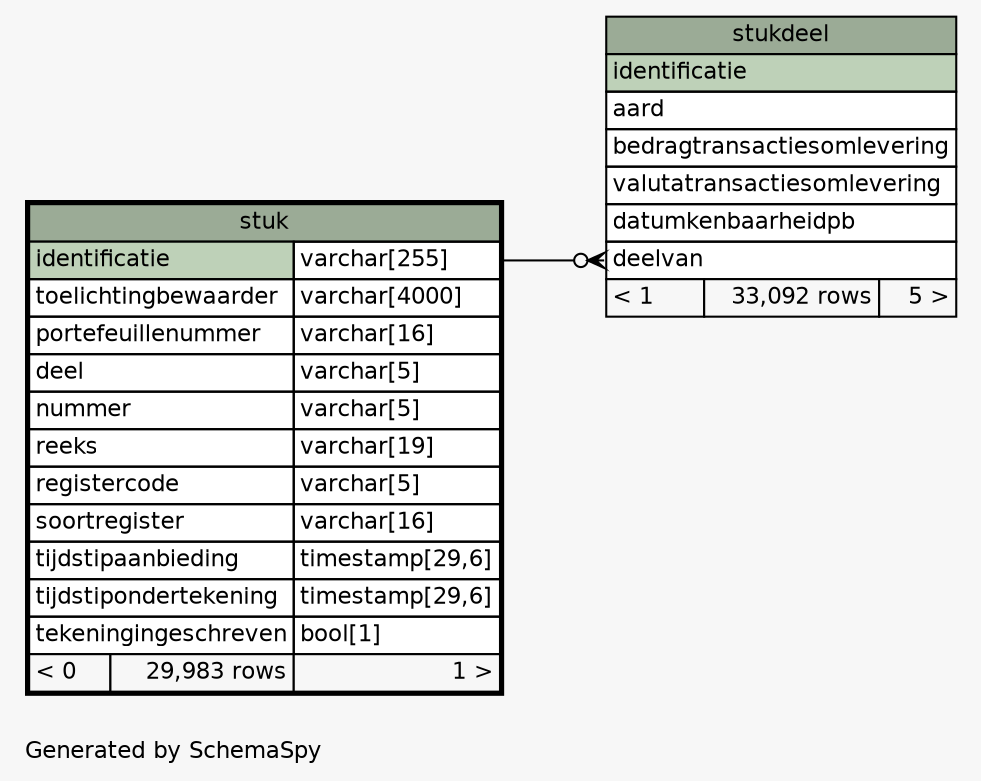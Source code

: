 // dot 2.43.0 on Linux 5.15.0-58-generic
// SchemaSpy rev Unknown
digraph "oneDegreeRelationshipsDiagram" {
  graph [
    rankdir="RL"
    bgcolor="#f7f7f7"
    label="\nGenerated by SchemaSpy"
    labeljust="l"
    nodesep="0.18"
    ranksep="0.46"
    fontname="Helvetica"
    fontsize="11"
  ];
  node [
    fontname="Helvetica"
    fontsize="11"
    shape="plaintext"
  ];
  edge [
    arrowsize="0.8"
  ];
  "stukdeel":"deelvan":w -> "stuk":"identificatie.type":e [arrowhead=none dir=back arrowtail=crowodot];
  "stuk" [
    label=<
    <TABLE BORDER="2" CELLBORDER="1" CELLSPACING="0" BGCOLOR="#ffffff">
      <TR><TD COLSPAN="3" BGCOLOR="#9bab96" ALIGN="CENTER">stuk</TD></TR>
      <TR><TD PORT="identificatie" COLSPAN="2" BGCOLOR="#bed1b8" ALIGN="LEFT">identificatie</TD><TD PORT="identificatie.type" ALIGN="LEFT">varchar[255]</TD></TR>
      <TR><TD PORT="toelichtingbewaarder" COLSPAN="2" ALIGN="LEFT">toelichtingbewaarder</TD><TD PORT="toelichtingbewaarder.type" ALIGN="LEFT">varchar[4000]</TD></TR>
      <TR><TD PORT="portefeuillenummer" COLSPAN="2" ALIGN="LEFT">portefeuillenummer</TD><TD PORT="portefeuillenummer.type" ALIGN="LEFT">varchar[16]</TD></TR>
      <TR><TD PORT="deel" COLSPAN="2" ALIGN="LEFT">deel</TD><TD PORT="deel.type" ALIGN="LEFT">varchar[5]</TD></TR>
      <TR><TD PORT="nummer" COLSPAN="2" ALIGN="LEFT">nummer</TD><TD PORT="nummer.type" ALIGN="LEFT">varchar[5]</TD></TR>
      <TR><TD PORT="reeks" COLSPAN="2" ALIGN="LEFT">reeks</TD><TD PORT="reeks.type" ALIGN="LEFT">varchar[19]</TD></TR>
      <TR><TD PORT="registercode" COLSPAN="2" ALIGN="LEFT">registercode</TD><TD PORT="registercode.type" ALIGN="LEFT">varchar[5]</TD></TR>
      <TR><TD PORT="soortregister" COLSPAN="2" ALIGN="LEFT">soortregister</TD><TD PORT="soortregister.type" ALIGN="LEFT">varchar[16]</TD></TR>
      <TR><TD PORT="tijdstipaanbieding" COLSPAN="2" ALIGN="LEFT">tijdstipaanbieding</TD><TD PORT="tijdstipaanbieding.type" ALIGN="LEFT">timestamp[29,6]</TD></TR>
      <TR><TD PORT="tijdstipondertekening" COLSPAN="2" ALIGN="LEFT">tijdstipondertekening</TD><TD PORT="tijdstipondertekening.type" ALIGN="LEFT">timestamp[29,6]</TD></TR>
      <TR><TD PORT="tekeningingeschreven" COLSPAN="2" ALIGN="LEFT">tekeningingeschreven</TD><TD PORT="tekeningingeschreven.type" ALIGN="LEFT">bool[1]</TD></TR>
      <TR><TD ALIGN="LEFT" BGCOLOR="#f7f7f7">&lt; 0</TD><TD ALIGN="RIGHT" BGCOLOR="#f7f7f7">29,983 rows</TD><TD ALIGN="RIGHT" BGCOLOR="#f7f7f7">1 &gt;</TD></TR>
    </TABLE>>
    URL="stuk.html"
    tooltip="stuk"
  ];
  "stukdeel" [
    label=<
    <TABLE BORDER="0" CELLBORDER="1" CELLSPACING="0" BGCOLOR="#ffffff">
      <TR><TD COLSPAN="3" BGCOLOR="#9bab96" ALIGN="CENTER">stukdeel</TD></TR>
      <TR><TD PORT="identificatie" COLSPAN="3" BGCOLOR="#bed1b8" ALIGN="LEFT">identificatie</TD></TR>
      <TR><TD PORT="aard" COLSPAN="3" ALIGN="LEFT">aard</TD></TR>
      <TR><TD PORT="bedragtransactiesomlevering" COLSPAN="3" ALIGN="LEFT">bedragtransactiesomlevering</TD></TR>
      <TR><TD PORT="valutatransactiesomlevering" COLSPAN="3" ALIGN="LEFT">valutatransactiesomlevering</TD></TR>
      <TR><TD PORT="datumkenbaarheidpb" COLSPAN="3" ALIGN="LEFT">datumkenbaarheidpb</TD></TR>
      <TR><TD PORT="deelvan" COLSPAN="3" ALIGN="LEFT">deelvan</TD></TR>
      <TR><TD ALIGN="LEFT" BGCOLOR="#f7f7f7">&lt; 1</TD><TD ALIGN="RIGHT" BGCOLOR="#f7f7f7">33,092 rows</TD><TD ALIGN="RIGHT" BGCOLOR="#f7f7f7">5 &gt;</TD></TR>
    </TABLE>>
    URL="stukdeel.html"
    tooltip="stukdeel"
  ];
}

